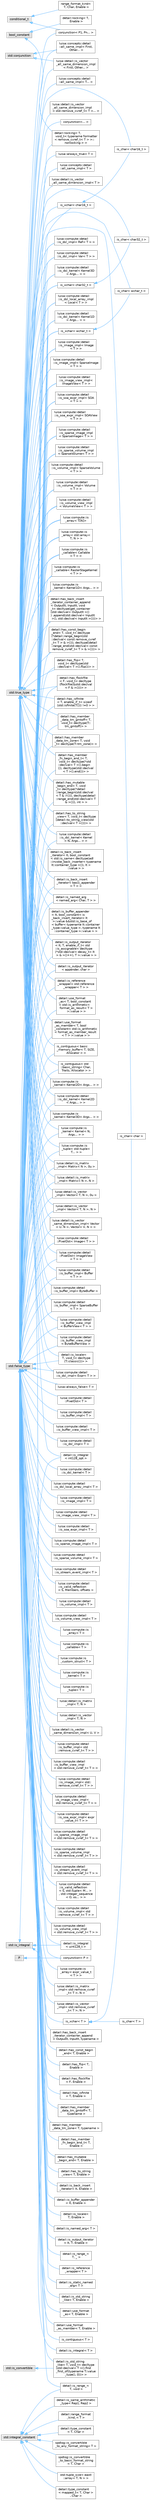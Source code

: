 digraph "类继承关系图"
{
 // LATEX_PDF_SIZE
  bgcolor="transparent";
  edge [fontname=Helvetica,fontsize=10,labelfontname=Helvetica,labelfontsize=10];
  node [fontname=Helvetica,fontsize=10,shape=box,height=0.2,width=0.4];
  rankdir="LR";
  Node0 [id="Node000000",label="bool_constant",height=0.2,width=0.4,color="grey60", fillcolor="#E0E0E0", style="filled",tooltip=" "];
  Node0 -> Node1 [id="edge318_Node000000_Node000001",dir="back",color="steelblue1",style="solid",tooltip=" "];
  Node1 [id="Node000001",label="detail::locking\< T,\l void_t\< typename formatter\l\< remove_cvref_t\< T \> \>::\lnonlocking \> \>",height=0.2,width=0.4,color="grey40", fillcolor="white", style="filled",URL="$structdetail_1_1locking_3_01_t_00_01void__t_3_01typename_01formatter_3_01remove__cvref__t_3_01_t3294315e0f4fff2af12b3ed56e6ab506.html",tooltip=" "];
  Node0 -> Node163 [id="edge319_Node000000_Node000163",dir="back",color="steelblue1",style="solid",tooltip=" "];
  Node163 [id="Node000163",label="detail::locking\< T,\l Enable \>",height=0.2,width=0.4,color="grey40", fillcolor="white", style="filled",URL="$structdetail_1_1locking.html",tooltip=" "];
  Node8 [id="Node000008",label="conditional_t",height=0.2,width=0.4,color="grey60", fillcolor="#E0E0E0", style="filled",tooltip=" "];
  Node8 -> Node7 [id="edge320_Node000008_Node000007",dir="back",color="steelblue1",style="solid",tooltip=" "];
  Node7 [id="Node000007",label="conjunction\< P1, Pn... \>",height=0.2,width=0.4,color="grey40", fillcolor="white", style="filled",URL="$structconjunction_3_01_p1_00_01_pn_8_8_8_01_4.html",tooltip=" "];
  Node8 -> Node9 [id="edge321_Node000008_Node000009",dir="back",color="steelblue1",style="solid",tooltip=" "];
  Node9 [id="Node000009",label="range_format_kind\<\l T, Char, Enable \>",height=0.2,width=0.4,color="grey40", fillcolor="white", style="filled",URL="$structrange__format__kind.html",tooltip=" "];
  Node12 [id="Node000012",label="std::conjunction",height=0.2,width=0.4,color="grey60", fillcolor="#E0E0E0", style="filled",tooltip=" "];
  Node12 -> Node11 [id="edge322_Node000012_Node000011",dir="back",color="steelblue1",style="solid",tooltip=" "];
  Node11 [id="Node000011",label="luisa::concepts::detail\l::all_same_impl\< First,\l Other... \>",height=0.2,width=0.4,color="grey40", fillcolor="white", style="filled",URL="$structluisa_1_1concepts_1_1detail_1_1all__same__impl_3_01_first_00_01_other_8_8_8_01_4.html",tooltip=" "];
  Node12 -> Node13 [id="edge323_Node000012_Node000013",dir="back",color="steelblue1",style="solid",tooltip=" "];
  Node13 [id="Node000013",label="luisa::detail::is_vector\l_all_same_dimension_impl\l\< First, Other... \>",height=0.2,width=0.4,color="grey40", fillcolor="white", style="filled",URL="$structluisa_1_1detail_1_1is__vector__all__same__dimension__impl_3_01_first_00_01_other_8_8_8_01_4.html",tooltip=" "];
  Node2 [id="Node000002",label="std::false_type",height=0.2,width=0.4,color="grey60", fillcolor="#E0E0E0", style="filled",tooltip=" "];
  Node2 -> Node3 [id="edge324_Node000002_Node000003",dir="back",color="steelblue1",style="solid",tooltip=" "];
  Node3 [id="Node000003",label="detail::has_back_insert\l_iterator_container_append\l\< OutputIt, InputIt, void\l_t\< decltype(get_container\l(std::declval\< OutputIt \>()\l) .append(std::declval\< InputIt\l \>(), std::declval\< InputIt \>()))\> \>",height=0.2,width=0.4,color="grey40", fillcolor="white", style="filled",URL="$structdetail_1_1has__back__insert__iterator__container__append_3_01_output_it_00_01_input_it_00_d9fbdcb8f9ab91bca2d6e10dea767705.html",tooltip=" "];
  Node2 -> Node16 [id="edge325_Node000002_Node000016",dir="back",color="steelblue1",style="solid",tooltip=" "];
  Node16 [id="Node000016",label="detail::has_const_begin\l_end\< T, void_t\< decltype\l(*detail::range_begin(std\l::declval\< const remove_cvref\l_t\< T \> & \>())), decltype(detail\l::range_end(std::declval\< const\l remove_cvref_t\< T \> & \>()))\> \>",height=0.2,width=0.4,color="grey40", fillcolor="white", style="filled",URL="$structdetail_1_1has__const__begin__end_3_01_t_00_01void__t_3_01decltype_07_5detail_1_1range__begab9c0abd803f1682f29c3729d138a735.html",tooltip=" "];
  Node2 -> Node17 [id="edge326_Node000002_Node000017",dir="back",color="steelblue1",style="solid",tooltip=" "];
  Node17 [id="Node000017",label="detail::has_flip\< T,\l void_t\< decltype(std\l::declval\< T \>().flip())\> \>",height=0.2,width=0.4,color="grey40", fillcolor="white", style="filled",URL="$structdetail_1_1has__flip_3_01_t_00_01void__t_3_01decltype_07std_1_1declval_3_01_t_01_4_07_08_8flip_07_08_08_4_01_4.html",tooltip=" "];
  Node2 -> Node18 [id="edge327_Node000002_Node000018",dir="back",color="steelblue1",style="solid",tooltip=" "];
  Node18 [id="Node000018",label="detail::has_flockfile\l\< F, void_t\< decltype\l(flockfile(&std::declval\l\< F & \>()))\> \>",height=0.2,width=0.4,color="grey40", fillcolor="white", style="filled",URL="$structdetail_1_1has__flockfile_3_01_f_00_01void__t_3_01decltype_07flockfile_07_6std_1_1declval_387127b56ff6ac8df9680cfdd70c6492f.html",tooltip=" "];
  Node2 -> Node19 [id="edge328_Node000002_Node000019",dir="back",color="steelblue1",style="solid",tooltip=" "];
  Node19 [id="Node000019",label="detail::has_isfinite\l\< T, enable_if_t\< sizeof\l(std::isfinite(T())) !=0 \> \>",height=0.2,width=0.4,color="grey40", fillcolor="white", style="filled",URL="$structdetail_1_1has__isfinite_3_01_t_00_01enable__if__t_3_01sizeof_07std_1_1isfinite_07_t_07_08_08_08_01_9_0a0_01_4_01_4.html",tooltip=" "];
  Node2 -> Node20 [id="edge329_Node000002_Node000020",dir="back",color="steelblue1",style="solid",tooltip=" "];
  Node20 [id="Node000020",label="detail::has_member\l_data_tm_gmtoff\< T,\l void_t\< decltype(T::\ltm_gmtoff)\> \>",height=0.2,width=0.4,color="grey40", fillcolor="white", style="filled",URL="$structdetail_1_1has__member__data__tm__gmtoff_3_01_t_00_01void__t_3_01decltype_07_t_1_1tm__gmtoff_08_4_01_4.html",tooltip=" "];
  Node2 -> Node21 [id="edge330_Node000002_Node000021",dir="back",color="steelblue1",style="solid",tooltip=" "];
  Node21 [id="Node000021",label="detail::has_member\l_data_tm_zone\< T, void\l_t\< decltype(T::tm_zone)\> \>",height=0.2,width=0.4,color="grey40", fillcolor="white", style="filled",URL="$structdetail_1_1has__member__data__tm__zone_3_01_t_00_01void__t_3_01decltype_07_t_1_1tm__zone_08_4_01_4.html",tooltip=" "];
  Node2 -> Node22 [id="edge331_Node000002_Node000022",dir="back",color="steelblue1",style="solid",tooltip=" "];
  Node22 [id="Node000022",label="detail::has_member\l_fn_begin_end_t\< T,\l void_t\< decltype(*std\l::declval\< T \>().begin\l()), decltype(std::declval\l\< T \>().end())\> \>",height=0.2,width=0.4,color="grey40", fillcolor="white", style="filled",URL="$structdetail_1_1has__member__fn__begin__end__t_3_01_t_00_01void__t_3_01decltype_07_5std_1_1declv073ab0667a8c3ca136a124a38c1d6e23.html",tooltip=" "];
  Node2 -> Node23 [id="edge332_Node000002_Node000023",dir="back",color="steelblue1",style="solid",tooltip=" "];
  Node23 [id="Node000023",label="detail::has_mutable\l_begin_end\< T, void\l_t\< decltype(*detail\l::range_begin(std::declval\l\< T & \>())), decltype(detail\l::range_end(std::declval\< T\l & \>())), int \> \>",height=0.2,width=0.4,color="grey40", fillcolor="white", style="filled",URL="$structdetail_1_1has__mutable__begin__end_3_01_t_00_01void__t_3_01decltype_07_5detail_1_1range__bff4c5d03191bf0a762f8e25922baa95c.html",tooltip=" "];
  Node2 -> Node24 [id="edge333_Node000002_Node000024",dir="back",color="steelblue1",style="solid",tooltip=" "];
  Node24 [id="Node000024",label="detail::has_to_string\l_view\< T, void_t\< decltype\l(detail::to_string_view(std\l::declval\< T \>()))\> \>",height=0.2,width=0.4,color="grey40", fillcolor="white", style="filled",URL="$structdetail_1_1has__to__string__view_3_01_t_00_01void__t_3_01decltype_07detail_1_1to__string__v35685b851a440ed2bd0db3bb781127a0.html",tooltip=" "];
  Node2 -> Node25 [id="edge334_Node000002_Node000025",dir="back",color="steelblue1",style="solid",tooltip=" "];
  Node25 [id="Node000025",label="detail::is_back_insert\l_iterator\< It, bool_constant\l\< std::is_same\< decltype(adl\l::invoke_back_inserter\< typename\l It::container_type \>()), It \>\l::value \> \>",height=0.2,width=0.4,color="grey40", fillcolor="white", style="filled",URL="$structdetail_1_1is__back__insert__iterator_3_01_it_00_01bool__constant_3_01std_1_1is__same_3_01da99e70c3cc9776e9aa6cc05cd02c7378.html",tooltip=" "];
  Node2 -> Node26 [id="edge335_Node000002_Node000026",dir="back",color="steelblue1",style="solid",tooltip=" "];
  Node26 [id="Node000026",label="detail::is_back_insert\l_iterator\< basic_appender\l\< T \> \>",height=0.2,width=0.4,color="grey40", fillcolor="white", style="filled",URL="$structdetail_1_1is__back__insert__iterator_3_01basic__appender_3_01_t_01_4_01_4.html",tooltip=" "];
  Node2 -> Node27 [id="edge336_Node000002_Node000027",dir="back",color="steelblue1",style="solid",tooltip=" "];
  Node27 [id="Node000027",label="detail::is_buffer_appender\l\< It, bool_constant\< is\l_back_insert_iterator\< It\l \>::value &&std::is_base_of\l\< buffer\< typename It::container\l_type::value_type \>, typename It\l::container_type \>::value \> \>",height=0.2,width=0.4,color="grey40", fillcolor="white", style="filled",URL="$structdetail_1_1is__buffer__appender_3_01_it_00_01bool__constant_3_01is__back__insert__iterator_ea2f7f29727ce789098aab9553b4e887.html",tooltip=" "];
  Node2 -> Node32 [id="edge337_Node000002_Node000032",dir="back",color="steelblue1",style="solid",tooltip=" "];
  Node32 [id="Node000032",label="detail::is_locale\<\l T, void_t\< decltype\l(T::classic())\> \>",height=0.2,width=0.4,color="grey40", fillcolor="white", style="filled",URL="$structdetail_1_1is__locale_3_01_t_00_01void__t_3_01decltype_07_t_1_1classic_07_08_08_4_01_4.html",tooltip=" "];
  Node2 -> Node33 [id="edge338_Node000002_Node000033",dir="back",color="steelblue1",style="solid",tooltip=" "];
  Node33 [id="Node000033",label="detail::is_named_arg\l\< named_arg\< Char, T \> \>",height=0.2,width=0.4,color="grey40", fillcolor="white", style="filled",URL="$structdetail_1_1is__named__arg_3_01named__arg_3_01_char_00_01_t_01_4_01_4.html",tooltip=" "];
  Node2 -> Node34 [id="edge339_Node000002_Node000034",dir="back",color="steelblue1",style="solid",tooltip=" "];
  Node34 [id="Node000034",label="detail::is_output_iterator\l\< It, T, enable_if_t\< std\l::is_assignable\< decltype\l(*std::declval\< decay_t\< It\l \> & \>()++), T \>::value \> \>",height=0.2,width=0.4,color="grey40", fillcolor="white", style="filled",URL="$structdetail_1_1is__output__iterator_3_01_it_00_01_t_00_01enable__if__t_3_01std_1_1is__assignabl2ac18f12e10286849ad0ccd588266f4e.html",tooltip=" "];
  Node2 -> Node35 [id="edge340_Node000002_Node000035",dir="back",color="steelblue1",style="solid",tooltip=" "];
  Node35 [id="Node000035",label="detail::is_output_iterator\l\< appender, char \>",height=0.2,width=0.4,color="grey40", fillcolor="white", style="filled",URL="$structdetail_1_1is__output__iterator_3_01appender_00_01char_01_4.html",tooltip=" "];
  Node2 -> Node92 [id="edge341_Node000002_Node000092",dir="back",color="steelblue1",style="solid",tooltip=" "];
  Node92 [id="Node000092",label="detail::is_range_\<\l T, void \>",height=0.2,width=0.4,color="grey40", fillcolor="white", style="filled",URL="$structdetail_1_1is__range___3_01_t_00_01void_01_4.html",tooltip=" "];
  Node2 -> Node36 [id="edge342_Node000002_Node000036",dir="back",color="steelblue1",style="solid",tooltip=" "];
  Node36 [id="Node000036",label="detail::is_reference\l_wrapper\< std::reference\l_wrapper\< T \> \>",height=0.2,width=0.4,color="grey40", fillcolor="white", style="filled",URL="$structdetail_1_1is__reference__wrapper_3_01std_1_1reference__wrapper_3_01_t_01_4_01_4.html",tooltip=" "];
  Node2 -> Node101 [id="edge343_Node000002_Node000101",dir="back",color="steelblue1",style="solid",tooltip=" "];
  Node101 [id="Node000101",label="detail::is_std_string\l_like\< T, void_t\< decltype\l(std::declval\< T \>().find\l_first_of(typename T::value\l_type(), 0))\> \>",height=0.2,width=0.4,color="grey40", fillcolor="white", style="filled",URL="$structdetail_1_1is__std__string__like_3_01_t_00_01void__t_3_01decltype_07std_1_1declval_3_01_t_050bf219e7a3fbdfef086a5e85f11387d.html",tooltip=" "];
  Node2 -> Node37 [id="edge344_Node000002_Node000037",dir="back",color="steelblue1",style="solid",tooltip=" "];
  Node37 [id="Node000037",label="detail::use_format\l_as\< T, bool_constant\l\< std::is_arithmetic\<\l format_as_result\< T \>\l \>::value \> \>",height=0.2,width=0.4,color="grey40", fillcolor="white", style="filled",URL="$structdetail_1_1use__format__as_3_01_t_00_01bool__constant_3_01std_1_1is__arithmetic_3_01format_c5abc3514695b624bf9b94cf4b793f5e.html",tooltip=" "];
  Node2 -> Node38 [id="edge345_Node000002_Node000038",dir="back",color="steelblue1",style="solid",tooltip=" "];
  Node38 [id="Node000038",label="detail::use_format\l_as_member\< T, bool\l_constant\< std::is_arithmetic\l\< format_as_member_result\l\< T \> \>::value \> \>",height=0.2,width=0.4,color="grey40", fillcolor="white", style="filled",URL="$structdetail_1_1use__format__as__member_3_01_t_00_01bool__constant_3_01std_1_1is__arithmetic_3_0cd3fac984a01ae215ebffbc5fd232617.html",tooltip=" "];
  Node2 -> Node48 [id="edge346_Node000002_Node000048",dir="back",color="steelblue1",style="solid",tooltip=" "];
  Node48 [id="Node000048",label="is_contiguous\< basic\l_memory_buffer\< T, SIZE,\l Allocator \> \>",height=0.2,width=0.4,color="grey40", fillcolor="white", style="filled",URL="$structis__contiguous_3_01basic__memory__buffer_3_01_t_00_01_s_i_z_e_00_01_allocator_01_4_01_4.html",tooltip=" "];
  Node2 -> Node49 [id="edge347_Node000002_Node000049",dir="back",color="steelblue1",style="solid",tooltip=" "];
  Node49 [id="Node000049",label="is_contiguous\< std\l::basic_string\< Char,\l Traits, Allocator \> \>",height=0.2,width=0.4,color="grey40", fillcolor="white", style="filled",URL="$structis__contiguous_3_01std_1_1basic__string_3_01_char_00_01_traits_00_01_allocator_01_4_01_4.html",tooltip=" "];
  Node2 -> Node43 [id="edge348_Node000002_Node000043",dir="back",color="steelblue1",style="solid",tooltip=" "];
  Node43 [id="Node000043",label="is_xchar\< char16_t \>",height=0.2,width=0.4,color="grey40", fillcolor="white", style="filled",URL="$structis__xchar_3_01char16__t_01_4.html",tooltip=" "];
  Node43 -> Node42 [id="edge349_Node000043_Node000042",dir="back",color="steelblue1",style="solid",tooltip=" "];
  Node42 [id="Node000042",label="is_char\< char16_t \>",height=0.2,width=0.4,color="grey40", fillcolor="white", style="filled",URL="$structis__char_3_01char16__t_01_4.html",tooltip=" "];
  Node2 -> Node45 [id="edge350_Node000002_Node000045",dir="back",color="steelblue1",style="solid",tooltip=" "];
  Node45 [id="Node000045",label="is_xchar\< char32_t \>",height=0.2,width=0.4,color="grey40", fillcolor="white", style="filled",URL="$structis__xchar_3_01char32__t_01_4.html",tooltip=" "];
  Node45 -> Node44 [id="edge351_Node000045_Node000044",dir="back",color="steelblue1",style="solid",tooltip=" "];
  Node44 [id="Node000044",label="is_char\< char32_t \>",height=0.2,width=0.4,color="grey40", fillcolor="white", style="filled",URL="$structis__char_3_01char32__t_01_4.html",tooltip=" "];
  Node2 -> Node47 [id="edge352_Node000002_Node000047",dir="back",color="steelblue1",style="solid",tooltip=" "];
  Node47 [id="Node000047",label="is_xchar\< wchar_t \>",height=0.2,width=0.4,color="grey40", fillcolor="white", style="filled",URL="$structis__xchar_3_01wchar__t_01_4.html",tooltip=" "];
  Node47 -> Node46 [id="edge353_Node000047_Node000046",dir="back",color="steelblue1",style="solid",tooltip=" "];
  Node46 [id="Node000046",label="is_char\< wchar_t \>",height=0.2,width=0.4,color="grey40", fillcolor="white", style="filled",URL="$structis__char_3_01wchar__t_01_4.html",tooltip=" "];
  Node2 -> Node51 [id="edge354_Node000002_Node000051",dir="back",color="steelblue1",style="solid",tooltip=" "];
  Node51 [id="Node000051",label="luisa::compute::detail\l::PixelDst\< Image\< T \> \>",height=0.2,width=0.4,color="grey40", fillcolor="white", style="filled",URL="$structluisa_1_1compute_1_1detail_1_1_pixel_dst_3_01_image_3_01_t_01_4_01_4.html",tooltip=" "];
  Node2 -> Node52 [id="edge355_Node000002_Node000052",dir="back",color="steelblue1",style="solid",tooltip=" "];
  Node52 [id="Node000052",label="luisa::compute::detail\l::PixelDst\< ImageView\l\< T \> \>",height=0.2,width=0.4,color="grey40", fillcolor="white", style="filled",URL="$structluisa_1_1compute_1_1detail_1_1_pixel_dst_3_01_image_view_3_01_t_01_4_01_4.html",tooltip=" "];
  Node2 -> Node103 [id="edge356_Node000002_Node000103",dir="back",color="steelblue1",style="solid",tooltip=" "];
  Node103 [id="Node000103",label="luisa::compute::detail\l::is_buffer_impl\< std\l::remove_cvref_t\< T \> \>",height=0.2,width=0.4,color="grey40", fillcolor="white", style="filled",URL="$structluisa_1_1compute_1_1detail_1_1is__buffer__impl.html",tooltip=" "];
  Node2 -> Node53 [id="edge357_Node000002_Node000053",dir="back",color="steelblue1",style="solid",tooltip=" "];
  Node53 [id="Node000053",label="luisa::compute::detail\l::is_buffer_impl\< Buffer\l\< T \> \>",height=0.2,width=0.4,color="grey40", fillcolor="white", style="filled",URL="$structluisa_1_1compute_1_1detail_1_1is__buffer__impl_3_01_buffer_3_01_t_01_4_01_4.html",tooltip=" "];
  Node2 -> Node54 [id="edge358_Node000002_Node000054",dir="back",color="steelblue1",style="solid",tooltip=" "];
  Node54 [id="Node000054",label="luisa::compute::detail\l::is_buffer_impl\< ByteBuffer \>",height=0.2,width=0.4,color="grey40", fillcolor="white", style="filled",URL="$structluisa_1_1compute_1_1detail_1_1is__buffer__impl_3_01_byte_buffer_01_4.html",tooltip=" "];
  Node2 -> Node55 [id="edge359_Node000002_Node000055",dir="back",color="steelblue1",style="solid",tooltip=" "];
  Node55 [id="Node000055",label="luisa::compute::detail\l::is_buffer_impl\< SparseBuffer\l\< T \> \>",height=0.2,width=0.4,color="grey40", fillcolor="white", style="filled",URL="$structluisa_1_1compute_1_1detail_1_1is__buffer__impl_3_01_sparse_buffer_3_01_t_01_4_01_4.html",tooltip=" "];
  Node2 -> Node104 [id="edge360_Node000002_Node000104",dir="back",color="steelblue1",style="solid",tooltip=" "];
  Node104 [id="Node000104",label="luisa::compute::detail\l::is_buffer_view_impl\l\< std::remove_cvref_t\< T \> \>",height=0.2,width=0.4,color="grey40", fillcolor="white", style="filled",URL="$structluisa_1_1compute_1_1detail_1_1is__buffer__view__impl.html",tooltip=" "];
  Node2 -> Node56 [id="edge361_Node000002_Node000056",dir="back",color="steelblue1",style="solid",tooltip=" "];
  Node56 [id="Node000056",label="luisa::compute::detail\l::is_buffer_view_impl\l\< BufferView\< T \> \>",height=0.2,width=0.4,color="grey40", fillcolor="white", style="filled",URL="$structluisa_1_1compute_1_1detail_1_1is__buffer__view__impl_3_01_buffer_view_3_01_t_01_4_01_4.html",tooltip=" "];
  Node2 -> Node57 [id="edge362_Node000002_Node000057",dir="back",color="steelblue1",style="solid",tooltip=" "];
  Node57 [id="Node000057",label="luisa::compute::detail\l::is_buffer_view_impl\l\< ByteBufferView \>",height=0.2,width=0.4,color="grey40", fillcolor="white", style="filled",URL="$structluisa_1_1compute_1_1detail_1_1is__buffer__view__impl_3_01_byte_buffer_view_01_4.html",tooltip=" "];
  Node2 -> Node58 [id="edge363_Node000002_Node000058",dir="back",color="steelblue1",style="solid",tooltip=" "];
  Node58 [id="Node000058",label="luisa::compute::detail\l::is_dsl_impl\< Expr\< T \> \>",height=0.2,width=0.4,color="grey40", fillcolor="white", style="filled",URL="$structluisa_1_1compute_1_1detail_1_1is__dsl__impl_3_01_expr_3_01_t_01_4_01_4.html",tooltip=" "];
  Node2 -> Node59 [id="edge364_Node000002_Node000059",dir="back",color="steelblue1",style="solid",tooltip=" "];
  Node59 [id="Node000059",label="luisa::compute::detail\l::is_dsl_impl\< Ref\< T \> \>",height=0.2,width=0.4,color="grey40", fillcolor="white", style="filled",URL="$structluisa_1_1compute_1_1detail_1_1is__dsl__impl_3_01_ref_3_01_t_01_4_01_4.html",tooltip=" "];
  Node2 -> Node60 [id="edge365_Node000002_Node000060",dir="back",color="steelblue1",style="solid",tooltip=" "];
  Node60 [id="Node000060",label="luisa::compute::detail\l::is_dsl_impl\< Var\< T \> \>",height=0.2,width=0.4,color="grey40", fillcolor="white", style="filled",URL="$structluisa_1_1compute_1_1detail_1_1is__dsl__impl_3_01_var_3_01_t_01_4_01_4.html",tooltip=" "];
  Node2 -> Node61 [id="edge366_Node000002_Node000061",dir="back",color="steelblue1",style="solid",tooltip=" "];
  Node61 [id="Node000061",label="luisa::compute::detail\l::is_dsl_kernel\< Kernel1D\l\< Args... \> \>",height=0.2,width=0.4,color="grey40", fillcolor="white", style="filled",URL="$structluisa_1_1compute_1_1detail_1_1is__dsl__kernel_3_01_kernel1_d_3_01_args_8_8_8_01_4_01_4.html",tooltip=" "];
  Node2 -> Node62 [id="edge367_Node000002_Node000062",dir="back",color="steelblue1",style="solid",tooltip=" "];
  Node62 [id="Node000062",label="luisa::compute::detail\l::is_dsl_kernel\< Kernel2D\l\< Args... \> \>",height=0.2,width=0.4,color="grey40", fillcolor="white", style="filled",URL="$structluisa_1_1compute_1_1detail_1_1is__dsl__kernel_3_01_kernel2_d_3_01_args_8_8_8_01_4_01_4.html",tooltip=" "];
  Node2 -> Node63 [id="edge368_Node000002_Node000063",dir="back",color="steelblue1",style="solid",tooltip=" "];
  Node63 [id="Node000063",label="luisa::compute::detail\l::is_dsl_kernel\< Kernel3D\l\< Args... \> \>",height=0.2,width=0.4,color="grey40", fillcolor="white", style="filled",URL="$structluisa_1_1compute_1_1detail_1_1is__dsl__kernel_3_01_kernel3_d_3_01_args_8_8_8_01_4_01_4.html",tooltip=" "];
  Node2 -> Node64 [id="edge369_Node000002_Node000064",dir="back",color="steelblue1",style="solid",tooltip=" "];
  Node64 [id="Node000064",label="luisa::compute::detail\l::is_dsl_kernel\< Kernel\l\< N, Args... \> \>",height=0.2,width=0.4,color="grey40", fillcolor="white", style="filled",URL="$structluisa_1_1compute_1_1detail_1_1is__dsl__kernel_3_01_kernel_3_01_n_00_01_args_8_8_8_01_4_01_4.html",tooltip=" "];
  Node2 -> Node65 [id="edge370_Node000002_Node000065",dir="back",color="steelblue1",style="solid",tooltip=" "];
  Node65 [id="Node000065",label="luisa::compute::detail\l::is_dsl_local_array_impl\l\< Local\< T \> \>",height=0.2,width=0.4,color="grey40", fillcolor="white", style="filled",URL="$structluisa_1_1compute_1_1detail_1_1is__dsl__local__array__impl_3_01_local_3_01_t_01_4_01_4.html",tooltip=" "];
  Node2 -> Node105 [id="edge371_Node000002_Node000105",dir="back",color="steelblue1",style="solid",tooltip=" "];
  Node105 [id="Node000105",label="luisa::compute::detail\l::is_image_impl\< std::\lremove_cvref_t\< T \> \>",height=0.2,width=0.4,color="grey40", fillcolor="white", style="filled",URL="$structluisa_1_1compute_1_1detail_1_1is__image__impl.html",tooltip=" "];
  Node2 -> Node66 [id="edge372_Node000002_Node000066",dir="back",color="steelblue1",style="solid",tooltip=" "];
  Node66 [id="Node000066",label="luisa::compute::detail\l::is_image_impl\< Image\l\< T \> \>",height=0.2,width=0.4,color="grey40", fillcolor="white", style="filled",URL="$structluisa_1_1compute_1_1detail_1_1is__image__impl_3_01_image_3_01_t_01_4_01_4.html",tooltip=" "];
  Node2 -> Node67 [id="edge373_Node000002_Node000067",dir="back",color="steelblue1",style="solid",tooltip=" "];
  Node67 [id="Node000067",label="luisa::compute::detail\l::is_image_impl\< SparseImage\l\< T \> \>",height=0.2,width=0.4,color="grey40", fillcolor="white", style="filled",URL="$structluisa_1_1compute_1_1detail_1_1is__image__impl_3_01_sparse_image_3_01_t_01_4_01_4.html",tooltip=" "];
  Node2 -> Node106 [id="edge374_Node000002_Node000106",dir="back",color="steelblue1",style="solid",tooltip=" "];
  Node106 [id="Node000106",label="luisa::compute::detail\l::is_image_view_impl\<\l std::remove_cvref_t\< T \> \>",height=0.2,width=0.4,color="grey40", fillcolor="white", style="filled",URL="$structluisa_1_1compute_1_1detail_1_1is__image__view__impl.html",tooltip=" "];
  Node2 -> Node68 [id="edge375_Node000002_Node000068",dir="back",color="steelblue1",style="solid",tooltip=" "];
  Node68 [id="Node000068",label="luisa::compute::detail\l::is_image_view_impl\<\l ImageView\< T \> \>",height=0.2,width=0.4,color="grey40", fillcolor="white", style="filled",URL="$structluisa_1_1compute_1_1detail_1_1is__image__view__impl_3_01_image_view_3_01_t_01_4_01_4.html",tooltip=" "];
  Node2 -> Node107 [id="edge376_Node000002_Node000107",dir="back",color="steelblue1",style="solid",tooltip=" "];
  Node107 [id="Node000107",label="luisa::compute::detail\l::is_soa_expr_impl\< expr\l_value_t\< T \> \>",height=0.2,width=0.4,color="grey40", fillcolor="white", style="filled",URL="$structluisa_1_1compute_1_1detail_1_1is__soa__expr__impl.html",tooltip=" "];
  Node2 -> Node69 [id="edge377_Node000002_Node000069",dir="back",color="steelblue1",style="solid",tooltip=" "];
  Node69 [id="Node000069",label="luisa::compute::detail\l::is_soa_expr_impl\< SOA\l\< T \> \>",height=0.2,width=0.4,color="grey40", fillcolor="white", style="filled",URL="$structluisa_1_1compute_1_1detail_1_1is__soa__expr__impl_3_01_s_o_a_3_01_t_01_4_01_4.html",tooltip=" "];
  Node2 -> Node70 [id="edge378_Node000002_Node000070",dir="back",color="steelblue1",style="solid",tooltip=" "];
  Node70 [id="Node000070",label="luisa::compute::detail\l::is_soa_expr_impl\< SOAView\l\< T \> \>",height=0.2,width=0.4,color="grey40", fillcolor="white", style="filled",URL="$structluisa_1_1compute_1_1detail_1_1is__soa__expr__impl_3_01_s_o_a_view_3_01_t_01_4_01_4.html",tooltip=" "];
  Node2 -> Node108 [id="edge379_Node000002_Node000108",dir="back",color="steelblue1",style="solid",tooltip=" "];
  Node108 [id="Node000108",label="luisa::compute::detail\l::is_sparse_image_impl\l\< std::remove_cvref_t\< T \> \>",height=0.2,width=0.4,color="grey40", fillcolor="white", style="filled",URL="$structluisa_1_1compute_1_1detail_1_1is__sparse__image__impl.html",tooltip=" "];
  Node2 -> Node71 [id="edge380_Node000002_Node000071",dir="back",color="steelblue1",style="solid",tooltip=" "];
  Node71 [id="Node000071",label="luisa::compute::detail\l::is_sparse_image_impl\l\< SparseImage\< T \> \>",height=0.2,width=0.4,color="grey40", fillcolor="white", style="filled",URL="$structluisa_1_1compute_1_1detail_1_1is__sparse__image__impl_3_01_sparse_image_3_01_t_01_4_01_4.html",tooltip=" "];
  Node2 -> Node109 [id="edge381_Node000002_Node000109",dir="back",color="steelblue1",style="solid",tooltip=" "];
  Node109 [id="Node000109",label="luisa::compute::detail\l::is_sparse_volume_impl\l\< std::remove_cvref_t\< T \> \>",height=0.2,width=0.4,color="grey40", fillcolor="white", style="filled",URL="$structluisa_1_1compute_1_1detail_1_1is__sparse__volume__impl.html",tooltip=" "];
  Node2 -> Node72 [id="edge382_Node000002_Node000072",dir="back",color="steelblue1",style="solid",tooltip=" "];
  Node72 [id="Node000072",label="luisa::compute::detail\l::is_sparse_volume_impl\l\< SparseVolume\< T \> \>",height=0.2,width=0.4,color="grey40", fillcolor="white", style="filled",URL="$structluisa_1_1compute_1_1detail_1_1is__sparse__volume__impl_3_01_sparse_volume_3_01_t_01_4_01_4.html",tooltip=" "];
  Node2 -> Node110 [id="edge383_Node000002_Node000110",dir="back",color="steelblue1",style="solid",tooltip=" "];
  Node110 [id="Node000110",label="luisa::compute::detail\l::is_stream_event_impl\l\< std::remove_cvref_t\< T \> \>",height=0.2,width=0.4,color="grey40", fillcolor="white", style="filled",URL="$structluisa_1_1compute_1_1detail_1_1is__stream__event__impl.html",tooltip=" "];
  Node2 -> Node111 [id="edge384_Node000002_Node000111",dir="back",color="steelblue1",style="solid",tooltip=" "];
  Node111 [id="Node000111",label="luisa::compute::detail\l::is_valid_reflection\l\< S, std::tuple\< M... \>\l, std::integer_sequence\l\< O, os... \> \>",height=0.2,width=0.4,color="grey40", fillcolor="white", style="filled",URL="$structluisa_1_1compute_1_1detail_1_1is__valid__reflection_3_01_s_00_01std_1_1tuple_3_01_m_8_8_8_cce4856339aa46235ebc5f779c97484d.html",tooltip=" "];
  Node2 -> Node112 [id="edge385_Node000002_Node000112",dir="back",color="steelblue1",style="solid",tooltip=" "];
  Node112 [id="Node000112",label="luisa::compute::detail\l::is_volume_impl\< std\l::remove_cvref_t\< T \> \>",height=0.2,width=0.4,color="grey40", fillcolor="white", style="filled",URL="$structluisa_1_1compute_1_1detail_1_1is__volume__impl.html",tooltip=" "];
  Node2 -> Node73 [id="edge386_Node000002_Node000073",dir="back",color="steelblue1",style="solid",tooltip=" "];
  Node73 [id="Node000073",label="luisa::compute::detail\l::is_volume_impl\< SparseVolume\l\< T \> \>",height=0.2,width=0.4,color="grey40", fillcolor="white", style="filled",URL="$structluisa_1_1compute_1_1detail_1_1is__volume__impl_3_01_sparse_volume_3_01_t_01_4_01_4.html",tooltip=" "];
  Node2 -> Node74 [id="edge387_Node000002_Node000074",dir="back",color="steelblue1",style="solid",tooltip=" "];
  Node74 [id="Node000074",label="luisa::compute::detail\l::is_volume_impl\< Volume\l\< T \> \>",height=0.2,width=0.4,color="grey40", fillcolor="white", style="filled",URL="$structluisa_1_1compute_1_1detail_1_1is__volume__impl_3_01_volume_3_01_t_01_4_01_4.html",tooltip=" "];
  Node2 -> Node113 [id="edge388_Node000002_Node000113",dir="back",color="steelblue1",style="solid",tooltip=" "];
  Node113 [id="Node000113",label="luisa::compute::detail\l::is_volume_view_impl\l\< std::remove_cvref_t\< T \> \>",height=0.2,width=0.4,color="grey40", fillcolor="white", style="filled",URL="$structluisa_1_1compute_1_1detail_1_1is__volume__view__impl.html",tooltip=" "];
  Node2 -> Node75 [id="edge389_Node000002_Node000075",dir="back",color="steelblue1",style="solid",tooltip=" "];
  Node75 [id="Node000075",label="luisa::compute::detail\l::is_volume_view_impl\l\< VolumeView\< T \> \>",height=0.2,width=0.4,color="grey40", fillcolor="white", style="filled",URL="$structluisa_1_1compute_1_1detail_1_1is__volume__view__impl_3_01_volume_view_3_01_t_01_4_01_4.html",tooltip=" "];
  Node2 -> Node114 [id="edge390_Node000002_Node000114",dir="back",color="steelblue1",style="solid",tooltip=" "];
  Node114 [id="Node000114",label="luisa::compute::is\l_array\< expr_value_t\l\< T \> \>",height=0.2,width=0.4,color="grey40", fillcolor="white", style="filled",URL="$structluisa_1_1compute_1_1is__array.html",tooltip=" "];
  Node2 -> Node76 [id="edge391_Node000002_Node000076",dir="back",color="steelblue1",style="solid",tooltip=" "];
  Node76 [id="Node000076",label="luisa::compute::is\l_array\< T[N]\>",height=0.2,width=0.4,color="grey40", fillcolor="white", style="filled",URL="$structluisa_1_1compute_1_1is__array_3_01_t_0f_n_0e_4.html",tooltip=" "];
  Node2 -> Node77 [id="edge392_Node000002_Node000077",dir="back",color="steelblue1",style="solid",tooltip=" "];
  Node77 [id="Node000077",label="luisa::compute::is\l_array\< std::array\<\l T, N \> \>",height=0.2,width=0.4,color="grey40", fillcolor="white", style="filled",URL="$structluisa_1_1compute_1_1is__array_3_01std_1_1array_3_01_t_00_01_n_01_4_01_4.html",tooltip=" "];
  Node2 -> Node78 [id="edge393_Node000002_Node000078",dir="back",color="steelblue1",style="solid",tooltip=" "];
  Node78 [id="Node000078",label="luisa::compute::is\l_callable\< Callable\l\< T \> \>",height=0.2,width=0.4,color="grey40", fillcolor="white", style="filled",URL="$structluisa_1_1compute_1_1is__callable_3_01_callable_3_01_t_01_4_01_4.html",tooltip=" "];
  Node2 -> Node79 [id="edge394_Node000002_Node000079",dir="back",color="steelblue1",style="solid",tooltip=" "];
  Node79 [id="Node000079",label="luisa::compute::is\l_callable\< RasterStageKernel\l\< T \> \>",height=0.2,width=0.4,color="grey40", fillcolor="white", style="filled",URL="$structluisa_1_1compute_1_1is__callable_3_01_raster_stage_kernel_3_01_t_01_4_01_4.html",tooltip=" "];
  Node2 -> Node80 [id="edge395_Node000002_Node000080",dir="back",color="steelblue1",style="solid",tooltip=" "];
  Node80 [id="Node000080",label="luisa::compute::is\l_kernel\< Kernel1D\< Args... \> \>",height=0.2,width=0.4,color="grey40", fillcolor="white", style="filled",URL="$structluisa_1_1compute_1_1is__kernel_3_01_kernel1_d_3_01_args_8_8_8_01_4_01_4.html",tooltip=" "];
  Node2 -> Node81 [id="edge396_Node000002_Node000081",dir="back",color="steelblue1",style="solid",tooltip=" "];
  Node81 [id="Node000081",label="luisa::compute::is\l_kernel\< Kernel2D\< Args... \> \>",height=0.2,width=0.4,color="grey40", fillcolor="white", style="filled",URL="$structluisa_1_1compute_1_1is__kernel_3_01_kernel2_d_3_01_args_8_8_8_01_4_01_4.html",tooltip=" "];
  Node2 -> Node82 [id="edge397_Node000002_Node000082",dir="back",color="steelblue1",style="solid",tooltip=" "];
  Node82 [id="Node000082",label="luisa::compute::is\l_kernel\< Kernel3D\< Args... \> \>",height=0.2,width=0.4,color="grey40", fillcolor="white", style="filled",URL="$structluisa_1_1compute_1_1is__kernel_3_01_kernel3_d_3_01_args_8_8_8_01_4_01_4.html",tooltip=" "];
  Node2 -> Node83 [id="edge398_Node000002_Node000083",dir="back",color="steelblue1",style="solid",tooltip=" "];
  Node83 [id="Node000083",label="luisa::compute::is\l_kernel\< Kernel\< N,\l Args... \> \>",height=0.2,width=0.4,color="grey40", fillcolor="white", style="filled",URL="$structluisa_1_1compute_1_1is__kernel_3_01_kernel_3_01_n_00_01_args_8_8_8_01_4_01_4.html",tooltip=" "];
  Node2 -> Node84 [id="edge399_Node000002_Node000084",dir="back",color="steelblue1",style="solid",tooltip=" "];
  Node84 [id="Node000084",label="luisa::compute::is\l_tuple\< std::tuple\<\l T... \> \>",height=0.2,width=0.4,color="grey40", fillcolor="white", style="filled",URL="$structluisa_1_1compute_1_1is__tuple_3_01std_1_1tuple_3_01_t_8_8_8_01_4_01_4.html",tooltip=" "];
  Node2 -> Node115 [id="edge400_Node000002_Node000115",dir="back",color="steelblue1",style="solid",tooltip=" "];
  Node115 [id="Node000115",label="luisa::detail::is_matrix\l_impl\< std::remove_cvref\l_t\< T \>, N \>",height=0.2,width=0.4,color="grey40", fillcolor="white", style="filled",URL="$structluisa_1_1detail_1_1is__matrix__impl.html",tooltip=" "];
  Node2 -> Node86 [id="edge401_Node000002_Node000086",dir="back",color="steelblue1",style="solid",tooltip=" "];
  Node86 [id="Node000086",label="luisa::detail::is_matrix\l_impl\< Matrix\< N \>, 0u \>",height=0.2,width=0.4,color="grey40", fillcolor="white", style="filled",URL="$structluisa_1_1detail_1_1is__matrix__impl_3_01_matrix_3_01_n_01_4_00_010u_01_4.html",tooltip=" "];
  Node2 -> Node87 [id="edge402_Node000002_Node000087",dir="back",color="steelblue1",style="solid",tooltip=" "];
  Node87 [id="Node000087",label="luisa::detail::is_matrix\l_impl\< Matrix\< N \>, N \>",height=0.2,width=0.4,color="grey40", fillcolor="white", style="filled",URL="$structluisa_1_1detail_1_1is__matrix__impl_3_01_matrix_3_01_n_01_4_00_01_n_01_4.html",tooltip=" "];
  Node2 -> Node116 [id="edge403_Node000002_Node000116",dir="back",color="steelblue1",style="solid",tooltip=" "];
  Node116 [id="Node000116",label="luisa::detail::is_vector\l_impl\< std::remove_cvref\l_t\< T \>, N \>",height=0.2,width=0.4,color="grey40", fillcolor="white", style="filled",URL="$structluisa_1_1detail_1_1is__vector__impl.html",tooltip=" "];
  Node2 -> Node89 [id="edge404_Node000002_Node000089",dir="back",color="steelblue1",style="solid",tooltip=" "];
  Node89 [id="Node000089",label="luisa::detail::is_vector\l_impl\< Vector\< T, N \>, 0u \>",height=0.2,width=0.4,color="grey40", fillcolor="white", style="filled",URL="$structluisa_1_1detail_1_1is__vector__impl_3_01_vector_3_01_t_00_01_n_01_4_00_010u_01_4.html",tooltip=" "];
  Node2 -> Node90 [id="edge405_Node000002_Node000090",dir="back",color="steelblue1",style="solid",tooltip=" "];
  Node90 [id="Node000090",label="luisa::detail::is_vector\l_impl\< Vector\< T, N \>, N \>",height=0.2,width=0.4,color="grey40", fillcolor="white", style="filled",URL="$structluisa_1_1detail_1_1is__vector__impl_3_01_vector_3_01_t_00_01_n_01_4_00_01_n_01_4.html",tooltip=" "];
  Node2 -> Node91 [id="edge406_Node000002_Node000091",dir="back",color="steelblue1",style="solid",tooltip=" "];
  Node91 [id="Node000091",label="luisa::detail::is_vector\l_same_dimension_impl\< Vector\l\< U, N \>, Vector\< V, N \> \>",height=0.2,width=0.4,color="grey40", fillcolor="white", style="filled",URL="$structluisa_1_1detail_1_1is__vector__same__dimension__impl_3_01_vector_3_01_u_00_01_n_01_4_00_01240d6950216ebd20c6f4561f96d738de.html",tooltip=" "];
  Node2 -> Node117 [id="edge407_Node000002_Node000117",dir="back",color="steelblue1",style="solid",tooltip=" "];
  Node117 [id="Node000117",label="detail::has_back_insert\l_iterator_container_append\l\< OutputIt, InputIt, typename \>",height=0.2,width=0.4,color="grey40", fillcolor="white", style="filled",URL="$structdetail_1_1has__back__insert__iterator__container__append.html",tooltip=" "];
  Node2 -> Node118 [id="edge408_Node000002_Node000118",dir="back",color="steelblue1",style="solid",tooltip=" "];
  Node118 [id="Node000118",label="detail::has_const_begin\l_end\< T, Enable \>",height=0.2,width=0.4,color="grey40", fillcolor="white", style="filled",URL="$structdetail_1_1has__const__begin__end.html",tooltip=" "];
  Node2 -> Node119 [id="edge409_Node000002_Node000119",dir="back",color="steelblue1",style="solid",tooltip=" "];
  Node119 [id="Node000119",label="detail::has_flip\< T,\l Enable \>",height=0.2,width=0.4,color="grey40", fillcolor="white", style="filled",URL="$structdetail_1_1has__flip.html",tooltip=" "];
  Node2 -> Node120 [id="edge410_Node000002_Node000120",dir="back",color="steelblue1",style="solid",tooltip=" "];
  Node120 [id="Node000120",label="detail::has_flockfile\l\< F, Enable \>",height=0.2,width=0.4,color="grey40", fillcolor="white", style="filled",URL="$structdetail_1_1has__flockfile.html",tooltip=" "];
  Node2 -> Node121 [id="edge411_Node000002_Node000121",dir="back",color="steelblue1",style="solid",tooltip=" "];
  Node121 [id="Node000121",label="detail::has_isfinite\l\< T, Enable \>",height=0.2,width=0.4,color="grey40", fillcolor="white", style="filled",URL="$structdetail_1_1has__isfinite.html",tooltip=" "];
  Node2 -> Node122 [id="edge412_Node000002_Node000122",dir="back",color="steelblue1",style="solid",tooltip=" "];
  Node122 [id="Node000122",label="detail::has_member\l_data_tm_gmtoff\< T,\l typename \>",height=0.2,width=0.4,color="grey40", fillcolor="white", style="filled",URL="$structdetail_1_1has__member__data__tm__gmtoff.html",tooltip=" "];
  Node2 -> Node123 [id="edge413_Node000002_Node000123",dir="back",color="steelblue1",style="solid",tooltip=" "];
  Node123 [id="Node000123",label="detail::has_member\l_data_tm_zone\< T, typename \>",height=0.2,width=0.4,color="grey40", fillcolor="white", style="filled",URL="$structdetail_1_1has__member__data__tm__zone.html",tooltip=" "];
  Node2 -> Node124 [id="edge414_Node000002_Node000124",dir="back",color="steelblue1",style="solid",tooltip=" "];
  Node124 [id="Node000124",label="detail::has_member\l_fn_begin_end_t\< T,\l Enable \>",height=0.2,width=0.4,color="grey40", fillcolor="white", style="filled",URL="$structdetail_1_1has__member__fn__begin__end__t.html",tooltip=" "];
  Node2 -> Node125 [id="edge415_Node000002_Node000125",dir="back",color="steelblue1",style="solid",tooltip=" "];
  Node125 [id="Node000125",label="detail::has_mutable\l_begin_end\< T, Enable \>",height=0.2,width=0.4,color="grey40", fillcolor="white", style="filled",URL="$structdetail_1_1has__mutable__begin__end.html",tooltip=" "];
  Node2 -> Node126 [id="edge416_Node000002_Node000126",dir="back",color="steelblue1",style="solid",tooltip=" "];
  Node126 [id="Node000126",label="detail::has_to_string\l_view\< T, Enable \>",height=0.2,width=0.4,color="grey40", fillcolor="white", style="filled",URL="$structdetail_1_1has__to__string__view.html",tooltip=" "];
  Node2 -> Node127 [id="edge417_Node000002_Node000127",dir="back",color="steelblue1",style="solid",tooltip=" "];
  Node127 [id="Node000127",label="detail::is_back_insert\l_iterator\< It, Enable \>",height=0.2,width=0.4,color="grey40", fillcolor="white", style="filled",URL="$structdetail_1_1is__back__insert__iterator.html",tooltip=" "];
  Node2 -> Node128 [id="edge418_Node000002_Node000128",dir="back",color="steelblue1",style="solid",tooltip=" "];
  Node128 [id="Node000128",label="detail::is_buffer_appender\l\< It, Enable \>",height=0.2,width=0.4,color="grey40", fillcolor="white", style="filled",URL="$structdetail_1_1is__buffer__appender.html",tooltip=" "];
  Node2 -> Node129 [id="edge419_Node000002_Node000129",dir="back",color="steelblue1",style="solid",tooltip=" "];
  Node129 [id="Node000129",label="detail::is_locale\<\l T, Enable \>",height=0.2,width=0.4,color="grey40", fillcolor="white", style="filled",URL="$structdetail_1_1is__locale.html",tooltip=" "];
  Node2 -> Node130 [id="edge420_Node000002_Node000130",dir="back",color="steelblue1",style="solid",tooltip=" "];
  Node130 [id="Node000130",label="detail::is_named_arg\< T \>",height=0.2,width=0.4,color="grey40", fillcolor="white", style="filled",URL="$structdetail_1_1is__named__arg.html",tooltip=" "];
  Node2 -> Node131 [id="edge421_Node000002_Node000131",dir="back",color="steelblue1",style="solid",tooltip=" "];
  Node131 [id="Node000131",label="detail::is_output_iterator\l\< It, T, Enable \>",height=0.2,width=0.4,color="grey40", fillcolor="white", style="filled",URL="$structdetail_1_1is__output__iterator.html",tooltip=" "];
  Node2 -> Node132 [id="edge422_Node000002_Node000132",dir="back",color="steelblue1",style="solid",tooltip=" "];
  Node132 [id="Node000132",label="detail::is_range_\<\l T, _ \>",height=0.2,width=0.4,color="grey40", fillcolor="white", style="filled",URL="$structdetail_1_1is__range__.html",tooltip=" "];
  Node2 -> Node133 [id="edge423_Node000002_Node000133",dir="back",color="steelblue1",style="solid",tooltip=" "];
  Node133 [id="Node000133",label="detail::is_reference\l_wrapper\< T \>",height=0.2,width=0.4,color="grey40", fillcolor="white", style="filled",URL="$structdetail_1_1is__reference__wrapper.html",tooltip=" "];
  Node2 -> Node134 [id="edge424_Node000002_Node000134",dir="back",color="steelblue1",style="solid",tooltip=" "];
  Node134 [id="Node000134",label="detail::is_static_named\l_arg\< T \>",height=0.2,width=0.4,color="grey40", fillcolor="white", style="filled",URL="$structdetail_1_1is__static__named__arg.html",tooltip=" "];
  Node2 -> Node135 [id="edge425_Node000002_Node000135",dir="back",color="steelblue1",style="solid",tooltip=" "];
  Node135 [id="Node000135",label="detail::is_std_string\l_like\< T, Enable \>",height=0.2,width=0.4,color="grey40", fillcolor="white", style="filled",URL="$structdetail_1_1is__std__string__like.html",tooltip=" "];
  Node2 -> Node1 [id="edge426_Node000002_Node000001",dir="back",color="steelblue1",style="solid",tooltip=" "];
  Node2 -> Node136 [id="edge427_Node000002_Node000136",dir="back",color="steelblue1",style="solid",tooltip=" "];
  Node136 [id="Node000136",label="detail::use_format\l_as\< T, Enable \>",height=0.2,width=0.4,color="grey40", fillcolor="white", style="filled",URL="$structdetail_1_1use__format__as.html",tooltip=" "];
  Node2 -> Node137 [id="edge428_Node000002_Node000137",dir="back",color="steelblue1",style="solid",tooltip=" "];
  Node137 [id="Node000137",label="detail::use_format\l_as_member\< T, Enable \>",height=0.2,width=0.4,color="grey40", fillcolor="white", style="filled",URL="$structdetail_1_1use__format__as__member.html",tooltip=" "];
  Node2 -> Node138 [id="edge429_Node000002_Node000138",dir="back",color="steelblue1",style="solid",tooltip=" "];
  Node138 [id="Node000138",label="is_contiguous\< T \>",height=0.2,width=0.4,color="grey40", fillcolor="white", style="filled",URL="$structis__contiguous.html",tooltip=" "];
  Node2 -> Node40 [id="edge430_Node000002_Node000040",dir="back",color="steelblue1",style="solid",tooltip=" "];
  Node40 [id="Node000040",label="is_xchar\< T \>",height=0.2,width=0.4,color="grey40", fillcolor="white", style="filled",URL="$structis__xchar.html",tooltip="Specifies if T is an extended character type. Can be specialized by users."];
  Node40 -> Node39 [id="edge431_Node000040_Node000039",dir="back",color="steelblue1",style="solid",tooltip=" "];
  Node39 [id="Node000039",label="is_char\< char \>",height=0.2,width=0.4,color="grey40", fillcolor="white", style="filled",URL="$structis__char_3_01char_01_4.html",tooltip=" "];
  Node40 -> Node41 [id="edge432_Node000040_Node000041",dir="back",color="steelblue1",style="solid",tooltip=" "];
  Node41 [id="Node000041",label="is_char\< T \>",height=0.2,width=0.4,color="grey40", fillcolor="white", style="filled",URL="$structis__char.html",tooltip=" "];
  Node2 -> Node139 [id="edge433_Node000002_Node000139",dir="back",color="steelblue1",style="solid",tooltip=" "];
  Node139 [id="Node000139",label="luisa::always_false\< T \>",height=0.2,width=0.4,color="grey40", fillcolor="white", style="filled",URL="$structluisa_1_1always__false.html",tooltip=" "];
  Node2 -> Node140 [id="edge434_Node000002_Node000140",dir="back",color="steelblue1",style="solid",tooltip=" "];
  Node140 [id="Node000140",label="luisa::compute::detail\l::PixelDst\< T \>",height=0.2,width=0.4,color="grey40", fillcolor="white", style="filled",URL="$structluisa_1_1compute_1_1detail_1_1_pixel_dst.html",tooltip=" "];
  Node2 -> Node141 [id="edge435_Node000002_Node000141",dir="back",color="steelblue1",style="solid",tooltip=" "];
  Node141 [id="Node000141",label="luisa::compute::detail\l::is_buffer_impl\< T \>",height=0.2,width=0.4,color="grey40", fillcolor="white", style="filled",URL="$structluisa_1_1compute_1_1detail_1_1is__buffer__impl.html",tooltip=" "];
  Node2 -> Node142 [id="edge436_Node000002_Node000142",dir="back",color="steelblue1",style="solid",tooltip=" "];
  Node142 [id="Node000142",label="luisa::compute::detail\l::is_buffer_view_impl\< T \>",height=0.2,width=0.4,color="grey40", fillcolor="white", style="filled",URL="$structluisa_1_1compute_1_1detail_1_1is__buffer__view__impl.html",tooltip=" "];
  Node2 -> Node143 [id="edge437_Node000002_Node000143",dir="back",color="steelblue1",style="solid",tooltip=" "];
  Node143 [id="Node000143",label="luisa::compute::detail\l::is_dsl_impl\< T \>",height=0.2,width=0.4,color="grey40", fillcolor="white", style="filled",URL="$structluisa_1_1compute_1_1detail_1_1is__dsl__impl.html",tooltip=" "];
  Node2 -> Node144 [id="edge438_Node000002_Node000144",dir="back",color="steelblue1",style="solid",tooltip=" "];
  Node144 [id="Node000144",label="luisa::compute::detail\l::is_dsl_kernel\< T \>",height=0.2,width=0.4,color="grey40", fillcolor="white", style="filled",URL="$structluisa_1_1compute_1_1detail_1_1is__dsl__kernel.html",tooltip=" "];
  Node2 -> Node145 [id="edge439_Node000002_Node000145",dir="back",color="steelblue1",style="solid",tooltip=" "];
  Node145 [id="Node000145",label="luisa::compute::detail\l::is_dsl_local_array_impl\< T \>",height=0.2,width=0.4,color="grey40", fillcolor="white", style="filled",URL="$structluisa_1_1compute_1_1detail_1_1is__dsl__local__array__impl.html",tooltip=" "];
  Node2 -> Node146 [id="edge440_Node000002_Node000146",dir="back",color="steelblue1",style="solid",tooltip=" "];
  Node146 [id="Node000146",label="luisa::compute::detail\l::is_image_impl\< T \>",height=0.2,width=0.4,color="grey40", fillcolor="white", style="filled",URL="$structluisa_1_1compute_1_1detail_1_1is__image__impl.html",tooltip=" "];
  Node2 -> Node147 [id="edge441_Node000002_Node000147",dir="back",color="steelblue1",style="solid",tooltip=" "];
  Node147 [id="Node000147",label="luisa::compute::detail\l::is_image_view_impl\< T \>",height=0.2,width=0.4,color="grey40", fillcolor="white", style="filled",URL="$structluisa_1_1compute_1_1detail_1_1is__image__view__impl.html",tooltip=" "];
  Node2 -> Node148 [id="edge442_Node000002_Node000148",dir="back",color="steelblue1",style="solid",tooltip=" "];
  Node148 [id="Node000148",label="luisa::compute::detail\l::is_soa_expr_impl\< T \>",height=0.2,width=0.4,color="grey40", fillcolor="white", style="filled",URL="$structluisa_1_1compute_1_1detail_1_1is__soa__expr__impl.html",tooltip=" "];
  Node2 -> Node149 [id="edge443_Node000002_Node000149",dir="back",color="steelblue1",style="solid",tooltip=" "];
  Node149 [id="Node000149",label="luisa::compute::detail\l::is_sparse_image_impl\< T \>",height=0.2,width=0.4,color="grey40", fillcolor="white", style="filled",URL="$structluisa_1_1compute_1_1detail_1_1is__sparse__image__impl.html",tooltip=" "];
  Node2 -> Node150 [id="edge444_Node000002_Node000150",dir="back",color="steelblue1",style="solid",tooltip=" "];
  Node150 [id="Node000150",label="luisa::compute::detail\l::is_sparse_volume_impl\< T \>",height=0.2,width=0.4,color="grey40", fillcolor="white", style="filled",URL="$structluisa_1_1compute_1_1detail_1_1is__sparse__volume__impl.html",tooltip=" "];
  Node2 -> Node151 [id="edge445_Node000002_Node000151",dir="back",color="steelblue1",style="solid",tooltip=" "];
  Node151 [id="Node000151",label="luisa::compute::detail\l::is_stream_event_impl\< T \>",height=0.2,width=0.4,color="grey40", fillcolor="white", style="filled",URL="$structluisa_1_1compute_1_1detail_1_1is__stream__event__impl.html",tooltip=" "];
  Node2 -> Node152 [id="edge446_Node000002_Node000152",dir="back",color="steelblue1",style="solid",tooltip=" "];
  Node152 [id="Node000152",label="luisa::compute::detail\l::is_valid_reflection\l\< S, Members, offsets \>",height=0.2,width=0.4,color="grey40", fillcolor="white", style="filled",URL="$structluisa_1_1compute_1_1detail_1_1is__valid__reflection.html",tooltip=" "];
  Node2 -> Node153 [id="edge447_Node000002_Node000153",dir="back",color="steelblue1",style="solid",tooltip=" "];
  Node153 [id="Node000153",label="luisa::compute::detail\l::is_volume_impl\< T \>",height=0.2,width=0.4,color="grey40", fillcolor="white", style="filled",URL="$structluisa_1_1compute_1_1detail_1_1is__volume__impl.html",tooltip=" "];
  Node2 -> Node154 [id="edge448_Node000002_Node000154",dir="back",color="steelblue1",style="solid",tooltip=" "];
  Node154 [id="Node000154",label="luisa::compute::detail\l::is_volume_view_impl\< T \>",height=0.2,width=0.4,color="grey40", fillcolor="white", style="filled",URL="$structluisa_1_1compute_1_1detail_1_1is__volume__view__impl.html",tooltip=" "];
  Node2 -> Node155 [id="edge449_Node000002_Node000155",dir="back",color="steelblue1",style="solid",tooltip=" "];
  Node155 [id="Node000155",label="luisa::compute::is\l_array\< T \>",height=0.2,width=0.4,color="grey40", fillcolor="white", style="filled",URL="$structluisa_1_1compute_1_1is__array.html",tooltip=" "];
  Node2 -> Node156 [id="edge450_Node000002_Node000156",dir="back",color="steelblue1",style="solid",tooltip=" "];
  Node156 [id="Node000156",label="luisa::compute::is\l_callable\< T \>",height=0.2,width=0.4,color="grey40", fillcolor="white", style="filled",URL="$structluisa_1_1compute_1_1is__callable.html",tooltip=" "];
  Node2 -> Node157 [id="edge451_Node000002_Node000157",dir="back",color="steelblue1",style="solid",tooltip=" "];
  Node157 [id="Node000157",label="luisa::compute::is\l_custom_struct\< T \>",height=0.2,width=0.4,color="grey40", fillcolor="white", style="filled",URL="$structluisa_1_1compute_1_1is__custom__struct.html",tooltip=" "];
  Node2 -> Node158 [id="edge452_Node000002_Node000158",dir="back",color="steelblue1",style="solid",tooltip=" "];
  Node158 [id="Node000158",label="luisa::compute::is\l_kernel\< T \>",height=0.2,width=0.4,color="grey40", fillcolor="white", style="filled",URL="$structluisa_1_1compute_1_1is__kernel.html",tooltip=" "];
  Node2 -> Node159 [id="edge453_Node000002_Node000159",dir="back",color="steelblue1",style="solid",tooltip=" "];
  Node159 [id="Node000159",label="luisa::compute::is\l_tuple\< T \>",height=0.2,width=0.4,color="grey40", fillcolor="white", style="filled",URL="$structluisa_1_1compute_1_1is__tuple.html",tooltip=" "];
  Node2 -> Node160 [id="edge454_Node000002_Node000160",dir="back",color="steelblue1",style="solid",tooltip=" "];
  Node160 [id="Node000160",label="luisa::detail::is_matrix\l_impl\< T, N \>",height=0.2,width=0.4,color="grey40", fillcolor="white", style="filled",URL="$structluisa_1_1detail_1_1is__matrix__impl.html",tooltip=" "];
  Node2 -> Node161 [id="edge455_Node000002_Node000161",dir="back",color="steelblue1",style="solid",tooltip=" "];
  Node161 [id="Node000161",label="luisa::detail::is_vector\l_impl\< T, N \>",height=0.2,width=0.4,color="grey40", fillcolor="white", style="filled",URL="$structluisa_1_1detail_1_1is__vector__impl.html",tooltip=" "];
  Node2 -> Node162 [id="edge456_Node000002_Node000162",dir="back",color="steelblue1",style="solid",tooltip=" "];
  Node162 [id="Node000162",label="luisa::detail::is_vector\l_same_dimension_impl\< U, V \>",height=0.2,width=0.4,color="grey40", fillcolor="white", style="filled",URL="$structluisa_1_1detail_1_1is__vector__same__dimension__impl.html",tooltip=" "];
  Node93 [id="Node000093",label="std::integral_constant",height=0.2,width=0.4,color="grey60", fillcolor="#E0E0E0", style="filled",tooltip=" "];
  Node93 -> Node94 [id="edge457_Node000093_Node000094",dir="back",color="steelblue1",style="solid",tooltip=" "];
  Node94 [id="Node000094",label="detail::type_constant\l\< mapped_t\< T, Char \>\l, Char \>",height=0.2,width=0.4,color="grey40", fillcolor="white", style="filled",URL="$structdetail_1_1type__constant.html",tooltip=" "];
  Node93 -> Node92 [id="edge458_Node000093_Node000092",dir="back",color="steelblue1",style="solid",tooltip=" "];
  Node93 -> Node95 [id="edge459_Node000093_Node000095",dir="back",color="steelblue1",style="solid",tooltip=" "];
  Node95 [id="Node000095",label="detail::is_same_arithmetic\l_type\< Rep1, Rep2 \>",height=0.2,width=0.4,color="grey40", fillcolor="white", style="filled",URL="$structdetail_1_1is__same__arithmetic__type.html",tooltip=" "];
  Node93 -> Node96 [id="edge460_Node000093_Node000096",dir="back",color="steelblue1",style="solid",tooltip=" "];
  Node96 [id="Node000096",label="detail::range_format\l_kind_\< T \>",height=0.2,width=0.4,color="grey40", fillcolor="white", style="filled",URL="$structdetail_1_1range__format__kind__.html",tooltip=" "];
  Node93 -> Node97 [id="edge461_Node000093_Node000097",dir="back",color="steelblue1",style="solid",tooltip=" "];
  Node97 [id="Node000097",label="detail::type_constant\l\< T, Char \>",height=0.2,width=0.4,color="grey40", fillcolor="white", style="filled",URL="$structdetail_1_1type__constant.html",tooltip=" "];
  Node93 -> Node98 [id="edge462_Node000093_Node000098",dir="back",color="steelblue1",style="solid",tooltip=" "];
  Node98 [id="Node000098",label="spdlog::is_convertible\l_to_any_format_string\< T \>",height=0.2,width=0.4,color="grey40", fillcolor="white", style="filled",URL="$structspdlog_1_1is__convertible__to__any__format__string.html",tooltip=" "];
  Node93 -> Node99 [id="edge463_Node000093_Node000099",dir="back",color="steelblue1",style="solid",tooltip=" "];
  Node99 [id="Node000099",label="spdlog::is_convertible\l_to_basic_format_string\l\< T, Char \>",height=0.2,width=0.4,color="grey40", fillcolor="white", style="filled",URL="$structspdlog_1_1is__convertible__to__basic__format__string.html",tooltip=" "];
  Node93 -> Node100 [id="edge464_Node000093_Node000100",dir="back",color="steelblue1",style="solid",tooltip=" "];
  Node100 [id="Node000100",label="std::tuple_size\< eastl\l::array\< T, N \> \>",height=0.2,width=0.4,color="grey40", fillcolor="white", style="filled",URL="$structstd_1_1tuple__size_3_01eastl_1_1array_3_01_t_00_01_n_01_4_01_4.html",tooltip=" "];
  Node102 [id="Node000102",label="std::is_convertible",height=0.2,width=0.4,color="grey60", fillcolor="#E0E0E0", style="filled",tooltip=" "];
  Node102 -> Node101 [id="edge465_Node000102_Node000101",dir="back",color="steelblue1",style="solid",tooltip=" "];
  Node29 [id="Node000029",label="std::is_integral",height=0.2,width=0.4,color="grey60", fillcolor="#E0E0E0", style="filled",tooltip=" "];
  Node29 -> Node28 [id="edge466_Node000029_Node000028",dir="back",color="steelblue1",style="solid",tooltip=" "];
  Node28 [id="Node000028",label="detail::is_integral\l\< int128_opt \>",height=0.2,width=0.4,color="grey40", fillcolor="white", style="filled",URL="$structdetail_1_1is__integral_3_01int128__opt_01_4.html",tooltip=" "];
  Node29 -> Node30 [id="edge467_Node000029_Node000030",dir="back",color="steelblue1",style="solid",tooltip=" "];
  Node30 [id="Node000030",label="detail::is_integral\l\< uint128_t \>",height=0.2,width=0.4,color="grey40", fillcolor="white", style="filled",URL="$structdetail_1_1is__integral_3_01uint128__t_01_4.html",tooltip=" "];
  Node29 -> Node31 [id="edge468_Node000029_Node000031",dir="back",color="steelblue1",style="solid",tooltip=" "];
  Node31 [id="Node000031",label="detail::is_integral\< T \>",height=0.2,width=0.4,color="grey40", fillcolor="white", style="filled",URL="$structdetail_1_1is__integral.html",tooltip=" "];
  Node6 [id="Node000006",label="P",height=0.2,width=0.4,color="grey60", fillcolor="#E0E0E0", style="filled",tooltip=" "];
  Node6 -> Node5 [id="edge469_Node000006_Node000005",dir="back",color="steelblue1",style="solid",tooltip=" "];
  Node5 [id="Node000005",label="conjunction\< P \>",height=0.2,width=0.4,color="grey40", fillcolor="white", style="filled",URL="$structconjunction_3_01_p_01_4.html",tooltip=" "];
  Node4 [id="Node000004",label="std::true_type",height=0.2,width=0.4,color="grey60", fillcolor="#E0E0E0", style="filled",tooltip=" "];
  Node4 -> Node5 [id="edge470_Node000004_Node000005",dir="back",color="steelblue1",style="solid",tooltip=" "];
  Node4 -> Node7 [id="edge471_Node000004_Node000007",dir="back",color="steelblue1",style="solid",tooltip=" "];
  Node4 -> Node10 [id="edge472_Node000004_Node000010",dir="back",color="steelblue1",style="solid",tooltip=" "];
  Node10 [id="Node000010",label="luisa::concepts::detail\l::all_same_impl\< T... \>",height=0.2,width=0.4,color="grey40", fillcolor="white", style="filled",URL="$structluisa_1_1concepts_1_1detail_1_1all__same__impl.html",tooltip=" "];
  Node4 -> Node11 [id="edge473_Node000004_Node000011",dir="back",color="steelblue1",style="solid",tooltip=" "];
  Node4 -> Node14 [id="edge474_Node000004_Node000014",dir="back",color="steelblue1",style="solid",tooltip=" "];
  Node14 [id="Node000014",label="luisa::detail::is_vector\l_all_same_dimension_impl\l\< std::remove_cvref_t\< T \>... \>",height=0.2,width=0.4,color="grey40", fillcolor="white", style="filled",URL="$structluisa_1_1detail_1_1is__vector__all__same__dimension__impl.html",tooltip=" "];
  Node4 -> Node13 [id="edge475_Node000004_Node000013",dir="back",color="steelblue1",style="solid",tooltip=" "];
  Node4 -> Node15 [id="edge476_Node000004_Node000015",dir="back",color="steelblue1",style="solid",tooltip=" "];
  Node15 [id="Node000015",label="conjunction\<... \>",height=0.2,width=0.4,color="grey40", fillcolor="white", style="filled",URL="$structconjunction.html",tooltip=" "];
  Node4 -> Node3 [id="edge477_Node000004_Node000003",dir="back",color="steelblue1",style="solid",tooltip=" "];
  Node4 -> Node16 [id="edge478_Node000004_Node000016",dir="back",color="steelblue1",style="solid",tooltip=" "];
  Node4 -> Node17 [id="edge479_Node000004_Node000017",dir="back",color="steelblue1",style="solid",tooltip=" "];
  Node4 -> Node18 [id="edge480_Node000004_Node000018",dir="back",color="steelblue1",style="solid",tooltip=" "];
  Node4 -> Node19 [id="edge481_Node000004_Node000019",dir="back",color="steelblue1",style="solid",tooltip=" "];
  Node4 -> Node20 [id="edge482_Node000004_Node000020",dir="back",color="steelblue1",style="solid",tooltip=" "];
  Node4 -> Node21 [id="edge483_Node000004_Node000021",dir="back",color="steelblue1",style="solid",tooltip=" "];
  Node4 -> Node22 [id="edge484_Node000004_Node000022",dir="back",color="steelblue1",style="solid",tooltip=" "];
  Node4 -> Node23 [id="edge485_Node000004_Node000023",dir="back",color="steelblue1",style="solid",tooltip=" "];
  Node4 -> Node24 [id="edge486_Node000004_Node000024",dir="back",color="steelblue1",style="solid",tooltip=" "];
  Node4 -> Node25 [id="edge487_Node000004_Node000025",dir="back",color="steelblue1",style="solid",tooltip=" "];
  Node4 -> Node26 [id="edge488_Node000004_Node000026",dir="back",color="steelblue1",style="solid",tooltip=" "];
  Node4 -> Node27 [id="edge489_Node000004_Node000027",dir="back",color="steelblue1",style="solid",tooltip=" "];
  Node4 -> Node28 [id="edge490_Node000004_Node000028",dir="back",color="steelblue1",style="solid",tooltip=" "];
  Node4 -> Node30 [id="edge491_Node000004_Node000030",dir="back",color="steelblue1",style="solid",tooltip=" "];
  Node4 -> Node32 [id="edge492_Node000004_Node000032",dir="back",color="steelblue1",style="solid",tooltip=" "];
  Node4 -> Node33 [id="edge493_Node000004_Node000033",dir="back",color="steelblue1",style="solid",tooltip=" "];
  Node4 -> Node34 [id="edge494_Node000004_Node000034",dir="back",color="steelblue1",style="solid",tooltip=" "];
  Node4 -> Node35 [id="edge495_Node000004_Node000035",dir="back",color="steelblue1",style="solid",tooltip=" "];
  Node4 -> Node36 [id="edge496_Node000004_Node000036",dir="back",color="steelblue1",style="solid",tooltip=" "];
  Node4 -> Node37 [id="edge497_Node000004_Node000037",dir="back",color="steelblue1",style="solid",tooltip=" "];
  Node4 -> Node38 [id="edge498_Node000004_Node000038",dir="back",color="steelblue1",style="solid",tooltip=" "];
  Node4 -> Node39 [id="edge499_Node000004_Node000039",dir="back",color="steelblue1",style="solid",tooltip=" "];
  Node4 -> Node42 [id="edge500_Node000004_Node000042",dir="back",color="steelblue1",style="solid",tooltip=" "];
  Node4 -> Node44 [id="edge501_Node000004_Node000044",dir="back",color="steelblue1",style="solid",tooltip=" "];
  Node4 -> Node46 [id="edge502_Node000004_Node000046",dir="back",color="steelblue1",style="solid",tooltip=" "];
  Node4 -> Node48 [id="edge503_Node000004_Node000048",dir="back",color="steelblue1",style="solid",tooltip=" "];
  Node4 -> Node49 [id="edge504_Node000004_Node000049",dir="back",color="steelblue1",style="solid",tooltip=" "];
  Node4 -> Node43 [id="edge505_Node000004_Node000043",dir="back",color="steelblue1",style="solid",tooltip=" "];
  Node4 -> Node45 [id="edge506_Node000004_Node000045",dir="back",color="steelblue1",style="solid",tooltip=" "];
  Node4 -> Node47 [id="edge507_Node000004_Node000047",dir="back",color="steelblue1",style="solid",tooltip=" "];
  Node4 -> Node50 [id="edge508_Node000004_Node000050",dir="back",color="steelblue1",style="solid",tooltip=" "];
  Node50 [id="Node000050",label="luisa::always_true\< T \>",height=0.2,width=0.4,color="grey40", fillcolor="white", style="filled",URL="$structluisa_1_1always__true.html",tooltip=" "];
  Node4 -> Node51 [id="edge509_Node000004_Node000051",dir="back",color="steelblue1",style="solid",tooltip=" "];
  Node4 -> Node52 [id="edge510_Node000004_Node000052",dir="back",color="steelblue1",style="solid",tooltip=" "];
  Node4 -> Node53 [id="edge511_Node000004_Node000053",dir="back",color="steelblue1",style="solid",tooltip=" "];
  Node4 -> Node54 [id="edge512_Node000004_Node000054",dir="back",color="steelblue1",style="solid",tooltip=" "];
  Node4 -> Node55 [id="edge513_Node000004_Node000055",dir="back",color="steelblue1",style="solid",tooltip=" "];
  Node4 -> Node56 [id="edge514_Node000004_Node000056",dir="back",color="steelblue1",style="solid",tooltip=" "];
  Node4 -> Node57 [id="edge515_Node000004_Node000057",dir="back",color="steelblue1",style="solid",tooltip=" "];
  Node4 -> Node58 [id="edge516_Node000004_Node000058",dir="back",color="steelblue1",style="solid",tooltip=" "];
  Node4 -> Node59 [id="edge517_Node000004_Node000059",dir="back",color="steelblue1",style="solid",tooltip=" "];
  Node4 -> Node60 [id="edge518_Node000004_Node000060",dir="back",color="steelblue1",style="solid",tooltip=" "];
  Node4 -> Node61 [id="edge519_Node000004_Node000061",dir="back",color="steelblue1",style="solid",tooltip=" "];
  Node4 -> Node62 [id="edge520_Node000004_Node000062",dir="back",color="steelblue1",style="solid",tooltip=" "];
  Node4 -> Node63 [id="edge521_Node000004_Node000063",dir="back",color="steelblue1",style="solid",tooltip=" "];
  Node4 -> Node64 [id="edge522_Node000004_Node000064",dir="back",color="steelblue1",style="solid",tooltip=" "];
  Node4 -> Node65 [id="edge523_Node000004_Node000065",dir="back",color="steelblue1",style="solid",tooltip=" "];
  Node4 -> Node66 [id="edge524_Node000004_Node000066",dir="back",color="steelblue1",style="solid",tooltip=" "];
  Node4 -> Node67 [id="edge525_Node000004_Node000067",dir="back",color="steelblue1",style="solid",tooltip=" "];
  Node4 -> Node68 [id="edge526_Node000004_Node000068",dir="back",color="steelblue1",style="solid",tooltip=" "];
  Node4 -> Node69 [id="edge527_Node000004_Node000069",dir="back",color="steelblue1",style="solid",tooltip=" "];
  Node4 -> Node70 [id="edge528_Node000004_Node000070",dir="back",color="steelblue1",style="solid",tooltip=" "];
  Node4 -> Node71 [id="edge529_Node000004_Node000071",dir="back",color="steelblue1",style="solid",tooltip=" "];
  Node4 -> Node72 [id="edge530_Node000004_Node000072",dir="back",color="steelblue1",style="solid",tooltip=" "];
  Node4 -> Node73 [id="edge531_Node000004_Node000073",dir="back",color="steelblue1",style="solid",tooltip=" "];
  Node4 -> Node74 [id="edge532_Node000004_Node000074",dir="back",color="steelblue1",style="solid",tooltip=" "];
  Node4 -> Node75 [id="edge533_Node000004_Node000075",dir="back",color="steelblue1",style="solid",tooltip=" "];
  Node4 -> Node76 [id="edge534_Node000004_Node000076",dir="back",color="steelblue1",style="solid",tooltip=" "];
  Node4 -> Node77 [id="edge535_Node000004_Node000077",dir="back",color="steelblue1",style="solid",tooltip=" "];
  Node4 -> Node78 [id="edge536_Node000004_Node000078",dir="back",color="steelblue1",style="solid",tooltip=" "];
  Node4 -> Node79 [id="edge537_Node000004_Node000079",dir="back",color="steelblue1",style="solid",tooltip=" "];
  Node4 -> Node80 [id="edge538_Node000004_Node000080",dir="back",color="steelblue1",style="solid",tooltip=" "];
  Node4 -> Node81 [id="edge539_Node000004_Node000081",dir="back",color="steelblue1",style="solid",tooltip=" "];
  Node4 -> Node82 [id="edge540_Node000004_Node000082",dir="back",color="steelblue1",style="solid",tooltip=" "];
  Node4 -> Node83 [id="edge541_Node000004_Node000083",dir="back",color="steelblue1",style="solid",tooltip=" "];
  Node4 -> Node84 [id="edge542_Node000004_Node000084",dir="back",color="steelblue1",style="solid",tooltip=" "];
  Node4 -> Node85 [id="edge543_Node000004_Node000085",dir="back",color="steelblue1",style="solid",tooltip=" "];
  Node85 [id="Node000085",label="luisa::concepts::detail\l::all_same_impl\< T \>",height=0.2,width=0.4,color="grey40", fillcolor="white", style="filled",URL="$structluisa_1_1concepts_1_1detail_1_1all__same__impl.html",tooltip=" "];
  Node4 -> Node86 [id="edge544_Node000004_Node000086",dir="back",color="steelblue1",style="solid",tooltip=" "];
  Node4 -> Node87 [id="edge545_Node000004_Node000087",dir="back",color="steelblue1",style="solid",tooltip=" "];
  Node4 -> Node88 [id="edge546_Node000004_Node000088",dir="back",color="steelblue1",style="solid",tooltip=" "];
  Node88 [id="Node000088",label="luisa::detail::is_vector\l_all_same_dimension_impl\< T \>",height=0.2,width=0.4,color="grey40", fillcolor="white", style="filled",URL="$structluisa_1_1detail_1_1is__vector__all__same__dimension__impl.html",tooltip=" "];
  Node4 -> Node89 [id="edge547_Node000004_Node000089",dir="back",color="steelblue1",style="solid",tooltip=" "];
  Node4 -> Node90 [id="edge548_Node000004_Node000090",dir="back",color="steelblue1",style="solid",tooltip=" "];
  Node4 -> Node91 [id="edge549_Node000004_Node000091",dir="back",color="steelblue1",style="solid",tooltip=" "];
}
